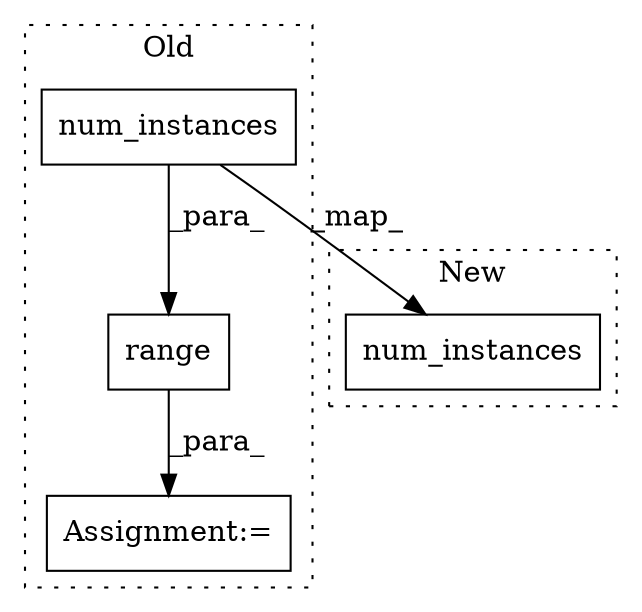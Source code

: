 digraph G {
subgraph cluster0 {
1 [label="num_instances" a="32" s="3901" l="15" shape="box"];
3 [label="range" a="32" s="3877,3916" l="6,1" shape="box"];
4 [label="Assignment:=" a="7" s="3870" l="56" shape="box"];
label = "Old";
style="dotted";
}
subgraph cluster1 {
2 [label="num_instances" a="32" s="4986" l="15" shape="box"];
label = "New";
style="dotted";
}
1 -> 2 [label="_map_"];
1 -> 3 [label="_para_"];
3 -> 4 [label="_para_"];
}